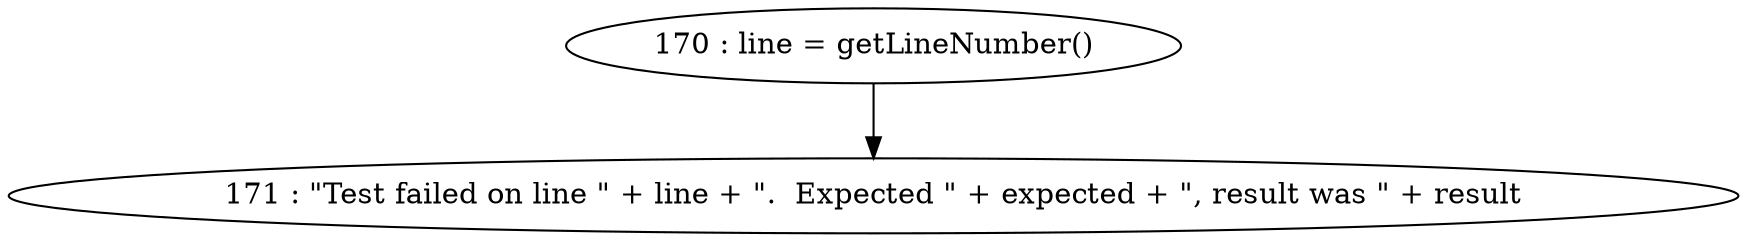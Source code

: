 digraph G {
"170 : line = getLineNumber()"
"170 : line = getLineNumber()" -> "171 : \"Test failed on line \" + line + \".  Expected \" + expected + \", result was \" + result"
"171 : \"Test failed on line \" + line + \".  Expected \" + expected + \", result was \" + result"
}